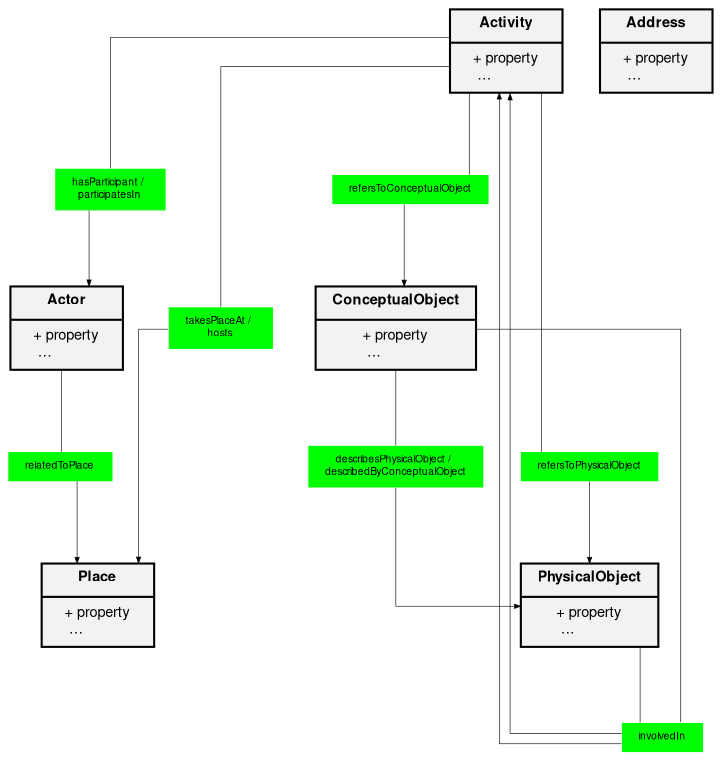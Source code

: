digraph "domain ontology" {
	graph [fontname="Helvetica,Arial,sans-serif" fontsize=10 splines=ortho]
	node [fillcolor=gray95 fontname="Helvetica,Arial,sans-serif" fontsize=7 shape=record]
	edge [arrowsize=0.3 fontname="Helvetica,Arial,sans-serif" fontsize=5 penwidth=0.3]
	Activity [label=<{<b>Activity</b> | + property<br align="left"/> ...<br align="left" /> }> style=filled]
	Actor [label=<{<b>Actor</b> | + property<br align="left"/> ...<br align="left" /> }> style=filled]
	Address [label=<{<b>Address</b> | + property<br align="left"/> ...<br align="left" /> }> style=filled]
	ConceptualObject [label=<{<b>ConceptualObject</b> | + property<br align="left"/> ...<br align="left" /> }> style=filled]
	PhysicalObject [label=<{<b>PhysicalObject</b> | + property<br align="left"/> ...<br align="left" /> }> style=filled]
	Place [label=<{<b>Place</b> | + property<br align="left"/> ...<br align="left" /> }> style=filled]
	describesPhysicalObject [label="describesPhysicalObject / 
describedByConceptualObject" fillcolor=green fontsize=5 height=0 shape=plaintext style=filled width=0]
	hasParticipant [label="hasParticipant / 
participatesIn" fillcolor=green fontsize=5 height=0 shape=plaintext style=filled width=0]
	involvedIn [label=involvedIn fillcolor=green fontsize=5 height=0 shape=plaintext style=filled width=0]
	refersToConceptualObject [label=refersToConceptualObject fillcolor=green fontsize=5 height=0 shape=plaintext style=filled width=0]
	refersToPhysicalObject [label=refersToPhysicalObject fillcolor=green fontsize=5 height=0 shape=plaintext style=filled width=0]
	relatedToPlace [label=relatedToPlace fillcolor=green fontsize=5 height=0 shape=plaintext style=filled width=0]
	takesPlaceAt [label="takesPlaceAt / 
hosts" fillcolor=green fontsize=5 height=0 shape=plaintext style=filled width=0]
	ConceptualObject -> describesPhysicalObject [arrowhead=none]
	describesPhysicalObject -> PhysicalObject
	Activity -> hasParticipant [arrowhead=none]
	hasParticipant -> Actor
	ConceptualObject -> involvedIn [arrowhead=none]
	involvedIn -> Activity
	PhysicalObject -> involvedIn [arrowhead=none]
	involvedIn -> Activity
	Activity -> refersToConceptualObject [arrowhead=none]
	refersToConceptualObject -> ConceptualObject
	Activity -> refersToPhysicalObject [arrowhead=none]
	refersToPhysicalObject -> PhysicalObject
	Actor -> relatedToPlace [arrowhead=none]
	relatedToPlace -> Place
	Activity -> takesPlaceAt [arrowhead=none]
	takesPlaceAt -> Place
}

